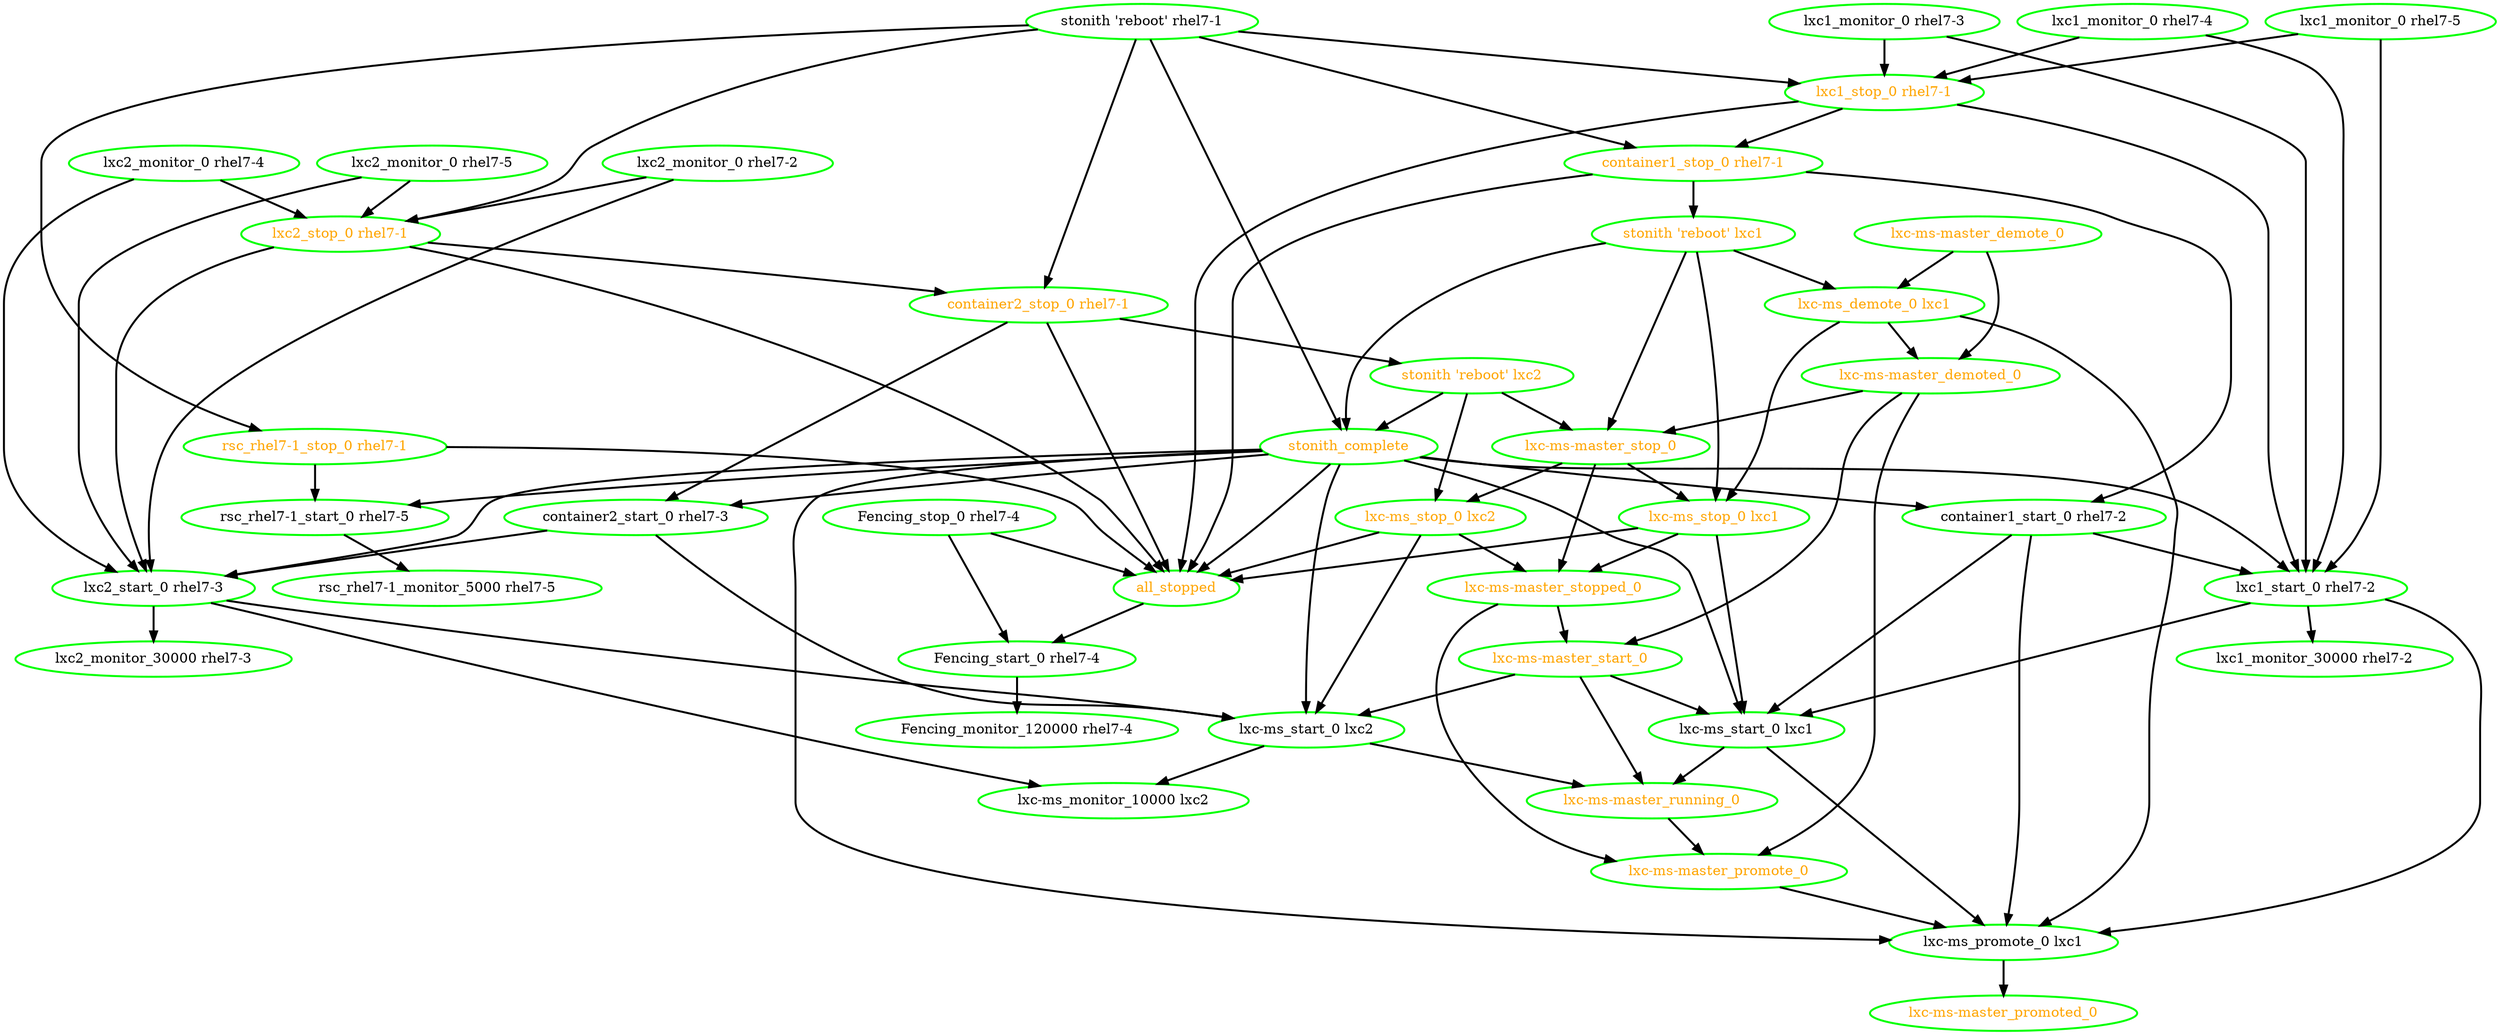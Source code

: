 digraph "g" {
"Fencing_monitor_120000 rhel7-4" [ style=bold color="green" fontcolor="black"]
"Fencing_start_0 rhel7-4" -> "Fencing_monitor_120000 rhel7-4" [ style = bold]
"Fencing_start_0 rhel7-4" [ style=bold color="green" fontcolor="black"]
"Fencing_stop_0 rhel7-4" -> "Fencing_start_0 rhel7-4" [ style = bold]
"Fencing_stop_0 rhel7-4" -> "all_stopped" [ style = bold]
"Fencing_stop_0 rhel7-4" [ style=bold color="green" fontcolor="black"]
"all_stopped" -> "Fencing_start_0 rhel7-4" [ style = bold]
"all_stopped" [ style=bold color="green" fontcolor="orange"]
"container1_start_0 rhel7-2" -> "lxc-ms_promote_0 lxc1" [ style = bold]
"container1_start_0 rhel7-2" -> "lxc-ms_start_0 lxc1" [ style = bold]
"container1_start_0 rhel7-2" -> "lxc1_start_0 rhel7-2" [ style = bold]
"container1_start_0 rhel7-2" [ style=bold color="green" fontcolor="black"]
"container1_stop_0 rhel7-1" -> "all_stopped" [ style = bold]
"container1_stop_0 rhel7-1" -> "container1_start_0 rhel7-2" [ style = bold]
"container1_stop_0 rhel7-1" -> "stonith 'reboot' lxc1" [ style = bold]
"container1_stop_0 rhel7-1" [ style=bold color="green" fontcolor="orange"]
"container2_start_0 rhel7-3" -> "lxc-ms_start_0 lxc2" [ style = bold]
"container2_start_0 rhel7-3" -> "lxc2_start_0 rhel7-3" [ style = bold]
"container2_start_0 rhel7-3" [ style=bold color="green" fontcolor="black"]
"container2_stop_0 rhel7-1" -> "all_stopped" [ style = bold]
"container2_stop_0 rhel7-1" -> "container2_start_0 rhel7-3" [ style = bold]
"container2_stop_0 rhel7-1" -> "stonith 'reboot' lxc2" [ style = bold]
"container2_stop_0 rhel7-1" [ style=bold color="green" fontcolor="orange"]
"lxc-ms-master_demote_0" -> "lxc-ms-master_demoted_0" [ style = bold]
"lxc-ms-master_demote_0" -> "lxc-ms_demote_0 lxc1" [ style = bold]
"lxc-ms-master_demote_0" [ style=bold color="green" fontcolor="orange"]
"lxc-ms-master_demoted_0" -> "lxc-ms-master_promote_0" [ style = bold]
"lxc-ms-master_demoted_0" -> "lxc-ms-master_start_0" [ style = bold]
"lxc-ms-master_demoted_0" -> "lxc-ms-master_stop_0" [ style = bold]
"lxc-ms-master_demoted_0" [ style=bold color="green" fontcolor="orange"]
"lxc-ms-master_promote_0" -> "lxc-ms_promote_0 lxc1" [ style = bold]
"lxc-ms-master_promote_0" [ style=bold color="green" fontcolor="orange"]
"lxc-ms-master_promoted_0" [ style=bold color="green" fontcolor="orange"]
"lxc-ms-master_running_0" -> "lxc-ms-master_promote_0" [ style = bold]
"lxc-ms-master_running_0" [ style=bold color="green" fontcolor="orange"]
"lxc-ms-master_start_0" -> "lxc-ms-master_running_0" [ style = bold]
"lxc-ms-master_start_0" -> "lxc-ms_start_0 lxc1" [ style = bold]
"lxc-ms-master_start_0" -> "lxc-ms_start_0 lxc2" [ style = bold]
"lxc-ms-master_start_0" [ style=bold color="green" fontcolor="orange"]
"lxc-ms-master_stop_0" -> "lxc-ms-master_stopped_0" [ style = bold]
"lxc-ms-master_stop_0" -> "lxc-ms_stop_0 lxc1" [ style = bold]
"lxc-ms-master_stop_0" -> "lxc-ms_stop_0 lxc2" [ style = bold]
"lxc-ms-master_stop_0" [ style=bold color="green" fontcolor="orange"]
"lxc-ms-master_stopped_0" -> "lxc-ms-master_promote_0" [ style = bold]
"lxc-ms-master_stopped_0" -> "lxc-ms-master_start_0" [ style = bold]
"lxc-ms-master_stopped_0" [ style=bold color="green" fontcolor="orange"]
"lxc-ms_demote_0 lxc1" -> "lxc-ms-master_demoted_0" [ style = bold]
"lxc-ms_demote_0 lxc1" -> "lxc-ms_promote_0 lxc1" [ style = bold]
"lxc-ms_demote_0 lxc1" -> "lxc-ms_stop_0 lxc1" [ style = bold]
"lxc-ms_demote_0 lxc1" [ style=bold color="green" fontcolor="orange"]
"lxc-ms_monitor_10000 lxc2" [ style=bold color="green" fontcolor="black"]
"lxc-ms_promote_0 lxc1" -> "lxc-ms-master_promoted_0" [ style = bold]
"lxc-ms_promote_0 lxc1" [ style=bold color="green" fontcolor="black"]
"lxc-ms_start_0 lxc1" -> "lxc-ms-master_running_0" [ style = bold]
"lxc-ms_start_0 lxc1" -> "lxc-ms_promote_0 lxc1" [ style = bold]
"lxc-ms_start_0 lxc1" [ style=bold color="green" fontcolor="black"]
"lxc-ms_start_0 lxc2" -> "lxc-ms-master_running_0" [ style = bold]
"lxc-ms_start_0 lxc2" -> "lxc-ms_monitor_10000 lxc2" [ style = bold]
"lxc-ms_start_0 lxc2" [ style=bold color="green" fontcolor="black"]
"lxc-ms_stop_0 lxc1" -> "all_stopped" [ style = bold]
"lxc-ms_stop_0 lxc1" -> "lxc-ms-master_stopped_0" [ style = bold]
"lxc-ms_stop_0 lxc1" -> "lxc-ms_start_0 lxc1" [ style = bold]
"lxc-ms_stop_0 lxc1" [ style=bold color="green" fontcolor="orange"]
"lxc-ms_stop_0 lxc2" -> "all_stopped" [ style = bold]
"lxc-ms_stop_0 lxc2" -> "lxc-ms-master_stopped_0" [ style = bold]
"lxc-ms_stop_0 lxc2" -> "lxc-ms_start_0 lxc2" [ style = bold]
"lxc-ms_stop_0 lxc2" [ style=bold color="green" fontcolor="orange"]
"lxc1_monitor_0 rhel7-3" -> "lxc1_start_0 rhel7-2" [ style = bold]
"lxc1_monitor_0 rhel7-3" -> "lxc1_stop_0 rhel7-1" [ style = bold]
"lxc1_monitor_0 rhel7-3" [ style=bold color="green" fontcolor="black"]
"lxc1_monitor_0 rhel7-4" -> "lxc1_start_0 rhel7-2" [ style = bold]
"lxc1_monitor_0 rhel7-4" -> "lxc1_stop_0 rhel7-1" [ style = bold]
"lxc1_monitor_0 rhel7-4" [ style=bold color="green" fontcolor="black"]
"lxc1_monitor_0 rhel7-5" -> "lxc1_start_0 rhel7-2" [ style = bold]
"lxc1_monitor_0 rhel7-5" -> "lxc1_stop_0 rhel7-1" [ style = bold]
"lxc1_monitor_0 rhel7-5" [ style=bold color="green" fontcolor="black"]
"lxc1_monitor_30000 rhel7-2" [ style=bold color="green" fontcolor="black"]
"lxc1_start_0 rhel7-2" -> "lxc-ms_promote_0 lxc1" [ style = bold]
"lxc1_start_0 rhel7-2" -> "lxc-ms_start_0 lxc1" [ style = bold]
"lxc1_start_0 rhel7-2" -> "lxc1_monitor_30000 rhel7-2" [ style = bold]
"lxc1_start_0 rhel7-2" [ style=bold color="green" fontcolor="black"]
"lxc1_stop_0 rhel7-1" -> "all_stopped" [ style = bold]
"lxc1_stop_0 rhel7-1" -> "container1_stop_0 rhel7-1" [ style = bold]
"lxc1_stop_0 rhel7-1" -> "lxc1_start_0 rhel7-2" [ style = bold]
"lxc1_stop_0 rhel7-1" [ style=bold color="green" fontcolor="orange"]
"lxc2_monitor_0 rhel7-2" -> "lxc2_start_0 rhel7-3" [ style = bold]
"lxc2_monitor_0 rhel7-2" -> "lxc2_stop_0 rhel7-1" [ style = bold]
"lxc2_monitor_0 rhel7-2" [ style=bold color="green" fontcolor="black"]
"lxc2_monitor_0 rhel7-4" -> "lxc2_start_0 rhel7-3" [ style = bold]
"lxc2_monitor_0 rhel7-4" -> "lxc2_stop_0 rhel7-1" [ style = bold]
"lxc2_monitor_0 rhel7-4" [ style=bold color="green" fontcolor="black"]
"lxc2_monitor_0 rhel7-5" -> "lxc2_start_0 rhel7-3" [ style = bold]
"lxc2_monitor_0 rhel7-5" -> "lxc2_stop_0 rhel7-1" [ style = bold]
"lxc2_monitor_0 rhel7-5" [ style=bold color="green" fontcolor="black"]
"lxc2_monitor_30000 rhel7-3" [ style=bold color="green" fontcolor="black"]
"lxc2_start_0 rhel7-3" -> "lxc-ms_monitor_10000 lxc2" [ style = bold]
"lxc2_start_0 rhel7-3" -> "lxc-ms_start_0 lxc2" [ style = bold]
"lxc2_start_0 rhel7-3" -> "lxc2_monitor_30000 rhel7-3" [ style = bold]
"lxc2_start_0 rhel7-3" [ style=bold color="green" fontcolor="black"]
"lxc2_stop_0 rhel7-1" -> "all_stopped" [ style = bold]
"lxc2_stop_0 rhel7-1" -> "container2_stop_0 rhel7-1" [ style = bold]
"lxc2_stop_0 rhel7-1" -> "lxc2_start_0 rhel7-3" [ style = bold]
"lxc2_stop_0 rhel7-1" [ style=bold color="green" fontcolor="orange"]
"rsc_rhel7-1_monitor_5000 rhel7-5" [ style=bold color="green" fontcolor="black"]
"rsc_rhel7-1_start_0 rhel7-5" -> "rsc_rhel7-1_monitor_5000 rhel7-5" [ style = bold]
"rsc_rhel7-1_start_0 rhel7-5" [ style=bold color="green" fontcolor="black"]
"rsc_rhel7-1_stop_0 rhel7-1" -> "all_stopped" [ style = bold]
"rsc_rhel7-1_stop_0 rhel7-1" -> "rsc_rhel7-1_start_0 rhel7-5" [ style = bold]
"rsc_rhel7-1_stop_0 rhel7-1" [ style=bold color="green" fontcolor="orange"]
"stonith 'reboot' lxc1" -> "lxc-ms-master_stop_0" [ style = bold]
"stonith 'reboot' lxc1" -> "lxc-ms_demote_0 lxc1" [ style = bold]
"stonith 'reboot' lxc1" -> "lxc-ms_stop_0 lxc1" [ style = bold]
"stonith 'reboot' lxc1" -> "stonith_complete" [ style = bold]
"stonith 'reboot' lxc1" [ style=bold color="green" fontcolor="orange"]
"stonith 'reboot' lxc2" -> "lxc-ms-master_stop_0" [ style = bold]
"stonith 'reboot' lxc2" -> "lxc-ms_stop_0 lxc2" [ style = bold]
"stonith 'reboot' lxc2" -> "stonith_complete" [ style = bold]
"stonith 'reboot' lxc2" [ style=bold color="green" fontcolor="orange"]
"stonith 'reboot' rhel7-1" -> "container1_stop_0 rhel7-1" [ style = bold]
"stonith 'reboot' rhel7-1" -> "container2_stop_0 rhel7-1" [ style = bold]
"stonith 'reboot' rhel7-1" -> "lxc1_stop_0 rhel7-1" [ style = bold]
"stonith 'reboot' rhel7-1" -> "lxc2_stop_0 rhel7-1" [ style = bold]
"stonith 'reboot' rhel7-1" -> "rsc_rhel7-1_stop_0 rhel7-1" [ style = bold]
"stonith 'reboot' rhel7-1" -> "stonith_complete" [ style = bold]
"stonith 'reboot' rhel7-1" [ style=bold color="green" fontcolor="black"]
"stonith_complete" -> "all_stopped" [ style = bold]
"stonith_complete" -> "container1_start_0 rhel7-2" [ style = bold]
"stonith_complete" -> "container2_start_0 rhel7-3" [ style = bold]
"stonith_complete" -> "lxc-ms_promote_0 lxc1" [ style = bold]
"stonith_complete" -> "lxc-ms_start_0 lxc1" [ style = bold]
"stonith_complete" -> "lxc-ms_start_0 lxc2" [ style = bold]
"stonith_complete" -> "lxc1_start_0 rhel7-2" [ style = bold]
"stonith_complete" -> "lxc2_start_0 rhel7-3" [ style = bold]
"stonith_complete" -> "rsc_rhel7-1_start_0 rhel7-5" [ style = bold]
"stonith_complete" [ style=bold color="green" fontcolor="orange"]
}
